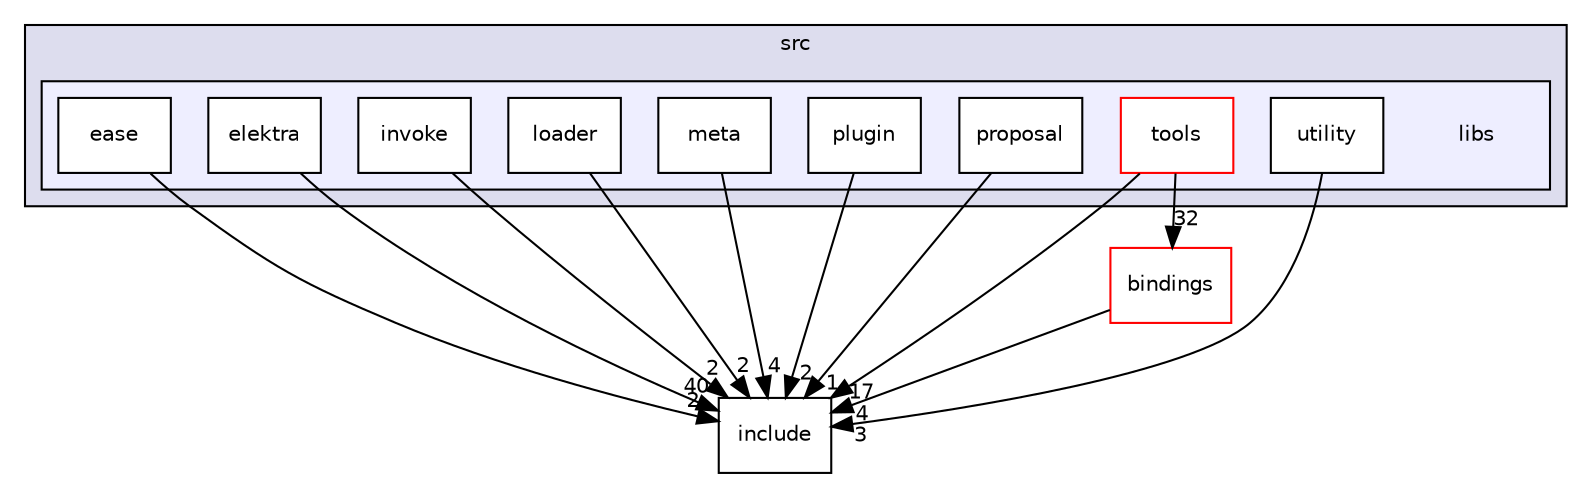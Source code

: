 digraph "libs" {
  compound=true
  node [ fontsize="10", fontname="Helvetica"];
  edge [ labelfontsize="10", labelfontname="Helvetica"];
  subgraph clusterdir_68267d1309a1af8e8297ef4c3efbcdba {
    graph [ bgcolor="#ddddee", pencolor="black", label="src" fontname="Helvetica", fontsize="10", URL="dir_68267d1309a1af8e8297ef4c3efbcdba.html"]
  subgraph clusterdir_87a455bccb09a92130c26a11a880c98a {
    graph [ bgcolor="#eeeeff", pencolor="black", label="" URL="dir_87a455bccb09a92130c26a11a880c98a.html"];
    dir_87a455bccb09a92130c26a11a880c98a [shape=plaintext label="libs"];
    dir_2344e29ee736e4363a0aae8af5b84cd8 [shape=box label="ease" color="black" fillcolor="white" style="filled" URL="dir_2344e29ee736e4363a0aae8af5b84cd8.html"];
    dir_e0dd646c39a393cc8e6d3e5e227334a6 [shape=box label="elektra" color="black" fillcolor="white" style="filled" URL="dir_e0dd646c39a393cc8e6d3e5e227334a6.html"];
    dir_6d363a22b7898af9cbc7afc500a80959 [shape=box label="invoke" color="black" fillcolor="white" style="filled" URL="dir_6d363a22b7898af9cbc7afc500a80959.html"];
    dir_4dddacba5ff73689d9815740528dfc30 [shape=box label="loader" color="black" fillcolor="white" style="filled" URL="dir_4dddacba5ff73689d9815740528dfc30.html"];
    dir_4bdcff9e69ba7c2686769ebca9f23052 [shape=box label="meta" color="black" fillcolor="white" style="filled" URL="dir_4bdcff9e69ba7c2686769ebca9f23052.html"];
    dir_465b340bf39a66e34e4d29686b3fb216 [shape=box label="plugin" color="black" fillcolor="white" style="filled" URL="dir_465b340bf39a66e34e4d29686b3fb216.html"];
    dir_cc670bf538c42610b68470f0d7818d35 [shape=box label="proposal" color="black" fillcolor="white" style="filled" URL="dir_cc670bf538c42610b68470f0d7818d35.html"];
    dir_89fa086523ca714548e7966bf1a47b6b [shape=box label="tools" color="red" fillcolor="white" style="filled" URL="dir_89fa086523ca714548e7966bf1a47b6b.html"];
    dir_a1e3b43adfe5cbc7e7f377e58f53438d [shape=box label="utility" color="black" fillcolor="white" style="filled" URL="dir_a1e3b43adfe5cbc7e7f377e58f53438d.html"];
  }
  }
  dir_b0856f6b0d80ccb263b2f415c91f9e17 [shape=box label="include" URL="dir_b0856f6b0d80ccb263b2f415c91f9e17.html"];
  dir_ea91a2a72b7cbbf988d2bd2cd1d23e49 [shape=box label="bindings" fillcolor="white" style="filled" color="red" URL="dir_ea91a2a72b7cbbf988d2bd2cd1d23e49.html"];
  dir_2344e29ee736e4363a0aae8af5b84cd8->dir_b0856f6b0d80ccb263b2f415c91f9e17 [headlabel="2", labeldistance=1.5 headhref="dir_000010_000034.html"];
  dir_cc670bf538c42610b68470f0d7818d35->dir_b0856f6b0d80ccb263b2f415c91f9e17 [headlabel="1", labeldistance=1.5 headhref="dir_000040_000034.html"];
  dir_6d363a22b7898af9cbc7afc500a80959->dir_b0856f6b0d80ccb263b2f415c91f9e17 [headlabel="2", labeldistance=1.5 headhref="dir_000031_000034.html"];
  dir_a1e3b43adfe5cbc7e7f377e58f53438d->dir_b0856f6b0d80ccb263b2f415c91f9e17 [headlabel="3", labeldistance=1.5 headhref="dir_000043_000034.html"];
  dir_e0dd646c39a393cc8e6d3e5e227334a6->dir_b0856f6b0d80ccb263b2f415c91f9e17 [headlabel="40", labeldistance=1.5 headhref="dir_000016_000034.html"];
  dir_89fa086523ca714548e7966bf1a47b6b->dir_b0856f6b0d80ccb263b2f415c91f9e17 [headlabel="17", labeldistance=1.5 headhref="dir_000011_000034.html"];
  dir_89fa086523ca714548e7966bf1a47b6b->dir_ea91a2a72b7cbbf988d2bd2cd1d23e49 [headlabel="32", labeldistance=1.5 headhref="dir_000011_000001.html"];
  dir_ea91a2a72b7cbbf988d2bd2cd1d23e49->dir_b0856f6b0d80ccb263b2f415c91f9e17 [headlabel="4", labeldistance=1.5 headhref="dir_000001_000034.html"];
  dir_4dddacba5ff73689d9815740528dfc30->dir_b0856f6b0d80ccb263b2f415c91f9e17 [headlabel="2", labeldistance=1.5 headhref="dir_000024_000034.html"];
  dir_4bdcff9e69ba7c2686769ebca9f23052->dir_b0856f6b0d80ccb263b2f415c91f9e17 [headlabel="4", labeldistance=1.5 headhref="dir_000038_000034.html"];
  dir_465b340bf39a66e34e4d29686b3fb216->dir_b0856f6b0d80ccb263b2f415c91f9e17 [headlabel="2", labeldistance=1.5 headhref="dir_000039_000034.html"];
}
